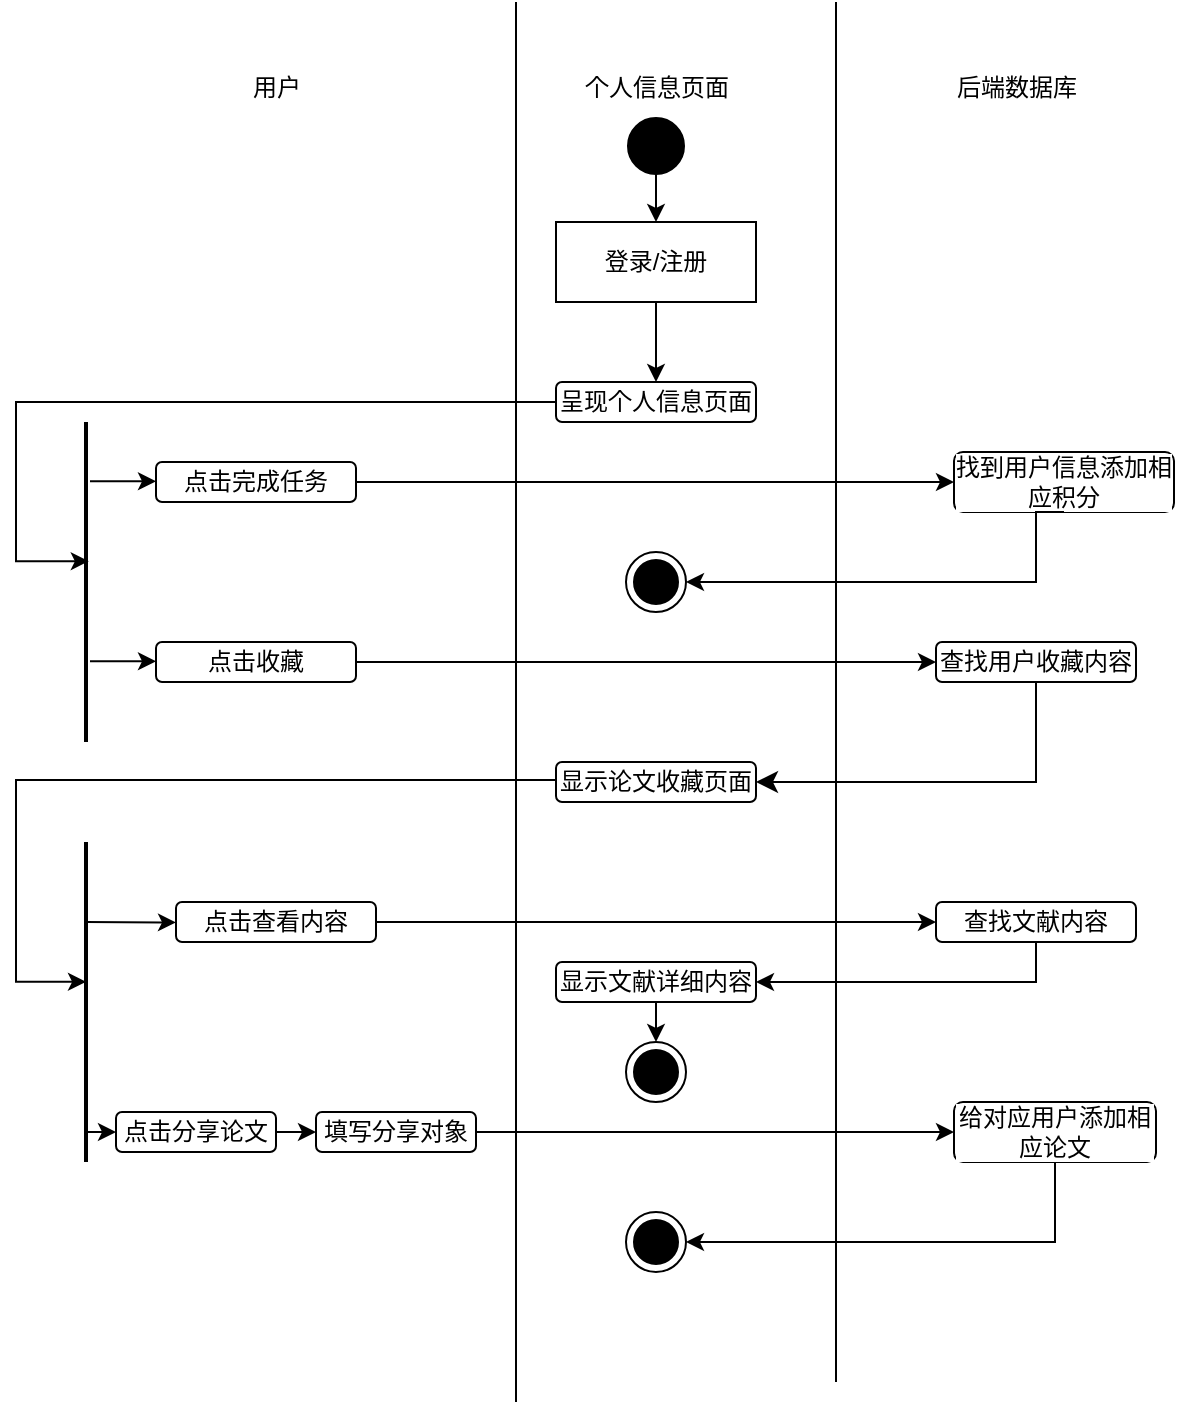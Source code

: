 <mxfile version="22.0.4" type="github">
  <diagram id="C5RBs43oDa-KdzZeNtuy" name="Page-1">
    <mxGraphModel dx="1109" dy="634" grid="1" gridSize="10" guides="1" tooltips="1" connect="1" arrows="1" fold="1" page="1" pageScale="1" pageWidth="827" pageHeight="1169" math="0" shadow="0">
      <root>
        <mxCell id="WIyWlLk6GJQsqaUBKTNV-0" />
        <mxCell id="WIyWlLk6GJQsqaUBKTNV-1" parent="WIyWlLk6GJQsqaUBKTNV-0" />
        <mxCell id="INC6dl9zqbY6l7e8uaAB-1" value="用户" style="text;html=1;align=center;verticalAlign=middle;resizable=0;points=[];autosize=1;strokeColor=none;fillColor=none;fontColor=#000000;labelBackgroundColor=default;" parent="WIyWlLk6GJQsqaUBKTNV-1" vertex="1">
          <mxGeometry x="165" y="68" width="50" height="30" as="geometry" />
        </mxCell>
        <mxCell id="INC6dl9zqbY6l7e8uaAB-2" value="个人信息页面" style="text;html=1;align=center;verticalAlign=middle;resizable=0;points=[];autosize=1;strokeColor=none;fillColor=none;fontColor=#000000;labelBackgroundColor=default;" parent="WIyWlLk6GJQsqaUBKTNV-1" vertex="1">
          <mxGeometry x="330" y="68" width="100" height="30" as="geometry" />
        </mxCell>
        <mxCell id="INC6dl9zqbY6l7e8uaAB-3" value="后端数据库" style="text;html=1;align=center;verticalAlign=middle;resizable=0;points=[];autosize=1;strokeColor=none;fillColor=none;fontColor=#000000;labelBackgroundColor=default;" parent="WIyWlLk6GJQsqaUBKTNV-1" vertex="1">
          <mxGeometry x="520" y="68" width="80" height="30" as="geometry" />
        </mxCell>
        <mxCell id="INC6dl9zqbY6l7e8uaAB-11" style="edgeStyle=orthogonalEdgeStyle;rounded=0;orthogonalLoop=1;jettySize=auto;html=1;exitX=0.5;exitY=1;exitDx=0;exitDy=0;exitPerimeter=0;entryX=0.5;entryY=0;entryDx=0;entryDy=0;fontColor=#000000;labelBackgroundColor=default;" parent="WIyWlLk6GJQsqaUBKTNV-1" target="INC6dl9zqbY6l7e8uaAB-9" edge="1">
          <mxGeometry relative="1" as="geometry">
            <mxPoint x="380" y="118" as="sourcePoint" />
          </mxGeometry>
        </mxCell>
        <mxCell id="INC6dl9zqbY6l7e8uaAB-8" value="呈现个人信息页面" style="rounded=1;whiteSpace=wrap;html=1;fontColor=#000000;labelBackgroundColor=default;" parent="WIyWlLk6GJQsqaUBKTNV-1" vertex="1">
          <mxGeometry x="330" y="230" width="100" height="20" as="geometry" />
        </mxCell>
        <mxCell id="INC6dl9zqbY6l7e8uaAB-10" style="edgeStyle=orthogonalEdgeStyle;rounded=0;orthogonalLoop=1;jettySize=auto;html=1;exitX=0.5;exitY=1;exitDx=0;exitDy=0;entryX=0.5;entryY=0;entryDx=0;entryDy=0;fontColor=#000000;labelBackgroundColor=default;" parent="WIyWlLk6GJQsqaUBKTNV-1" source="INC6dl9zqbY6l7e8uaAB-9" target="INC6dl9zqbY6l7e8uaAB-8" edge="1">
          <mxGeometry relative="1" as="geometry" />
        </mxCell>
        <mxCell id="INC6dl9zqbY6l7e8uaAB-9" value="登录/注册" style="rounded=0;whiteSpace=wrap;html=1;fontColor=#000000;labelBackgroundColor=default;" parent="WIyWlLk6GJQsqaUBKTNV-1" vertex="1">
          <mxGeometry x="330" y="150" width="100" height="40" as="geometry" />
        </mxCell>
        <mxCell id="INC6dl9zqbY6l7e8uaAB-14" value="" style="line;strokeWidth=2;direction=south;html=1;fontColor=#000000;labelBackgroundColor=default;" parent="WIyWlLk6GJQsqaUBKTNV-1" vertex="1">
          <mxGeometry x="90" y="250" width="10" height="160" as="geometry" />
        </mxCell>
        <mxCell id="INC6dl9zqbY6l7e8uaAB-15" style="edgeStyle=orthogonalEdgeStyle;rounded=0;orthogonalLoop=1;jettySize=auto;html=1;entryX=0.435;entryY=0.359;entryDx=0;entryDy=0;entryPerimeter=0;fontColor=#000000;labelBackgroundColor=default;" parent="WIyWlLk6GJQsqaUBKTNV-1" source="INC6dl9zqbY6l7e8uaAB-8" target="INC6dl9zqbY6l7e8uaAB-14" edge="1">
          <mxGeometry relative="1" as="geometry">
            <Array as="points">
              <mxPoint x="60" y="240" />
              <mxPoint x="60" y="320" />
            </Array>
          </mxGeometry>
        </mxCell>
        <mxCell id="INC6dl9zqbY6l7e8uaAB-81" style="edgeStyle=orthogonalEdgeStyle;rounded=0;orthogonalLoop=1;jettySize=auto;html=1;exitX=1;exitY=0.5;exitDx=0;exitDy=0;entryX=0;entryY=0.5;entryDx=0;entryDy=0;fontColor=#000000;labelBackgroundColor=default;" parent="WIyWlLk6GJQsqaUBKTNV-1" source="INC6dl9zqbY6l7e8uaAB-22" target="INC6dl9zqbY6l7e8uaAB-26" edge="1">
          <mxGeometry relative="1" as="geometry" />
        </mxCell>
        <mxCell id="INC6dl9zqbY6l7e8uaAB-22" value="点击完成任务" style="rounded=1;whiteSpace=wrap;html=1;fontColor=#000000;labelBackgroundColor=default;" parent="WIyWlLk6GJQsqaUBKTNV-1" vertex="1">
          <mxGeometry x="130" y="270" width="100" height="20" as="geometry" />
        </mxCell>
        <mxCell id="INC6dl9zqbY6l7e8uaAB-23" value="点击收藏" style="rounded=1;whiteSpace=wrap;html=1;fontColor=#000000;labelBackgroundColor=default;" parent="WIyWlLk6GJQsqaUBKTNV-1" vertex="1">
          <mxGeometry x="130" y="360" width="100" height="20" as="geometry" />
        </mxCell>
        <mxCell id="INC6dl9zqbY6l7e8uaAB-26" value="找到用户信息添加相应积分" style="rounded=1;whiteSpace=wrap;html=1;fontColor=#000000;labelBackgroundColor=default;" parent="WIyWlLk6GJQsqaUBKTNV-1" vertex="1">
          <mxGeometry x="529" y="265" width="110" height="30" as="geometry" />
        </mxCell>
        <mxCell id="INC6dl9zqbY6l7e8uaAB-28" style="edgeStyle=orthogonalEdgeStyle;rounded=0;orthogonalLoop=1;jettySize=auto;html=1;exitX=1;exitY=0.5;exitDx=0;exitDy=0;entryX=0;entryY=0.5;entryDx=0;entryDy=0;fontColor=#000000;labelBackgroundColor=default;" parent="WIyWlLk6GJQsqaUBKTNV-1" source="INC6dl9zqbY6l7e8uaAB-23" target="INC6dl9zqbY6l7e8uaAB-29" edge="1">
          <mxGeometry relative="1" as="geometry">
            <mxPoint x="490" y="369.897" as="targetPoint" />
            <mxPoint x="230" y="370" as="sourcePoint" />
          </mxGeometry>
        </mxCell>
        <mxCell id="INC6dl9zqbY6l7e8uaAB-29" value="查找用户收藏内容" style="rounded=1;whiteSpace=wrap;html=1;fontColor=#000000;labelBackgroundColor=default;" parent="WIyWlLk6GJQsqaUBKTNV-1" vertex="1">
          <mxGeometry x="520" y="360" width="100" height="20" as="geometry" />
        </mxCell>
        <mxCell id="INC6dl9zqbY6l7e8uaAB-38" value="" style="edgeStyle=segmentEdgeStyle;endArrow=classic;html=1;curved=0;rounded=0;endSize=8;startSize=8;entryX=1;entryY=0.5;entryDx=0;entryDy=0;exitX=0.5;exitY=1;exitDx=0;exitDy=0;fontColor=#000000;labelBackgroundColor=default;" parent="WIyWlLk6GJQsqaUBKTNV-1" source="INC6dl9zqbY6l7e8uaAB-29" target="INC6dl9zqbY6l7e8uaAB-39" edge="1">
          <mxGeometry width="50" height="50" relative="1" as="geometry">
            <mxPoint x="570" y="390.0" as="sourcePoint" />
            <mxPoint x="430" y="465" as="targetPoint" />
            <Array as="points">
              <mxPoint x="570" y="430" />
            </Array>
          </mxGeometry>
        </mxCell>
        <mxCell id="INC6dl9zqbY6l7e8uaAB-39" value="显示论文收藏页面" style="rounded=1;whiteSpace=wrap;html=1;fontColor=#000000;labelBackgroundColor=default;" parent="WIyWlLk6GJQsqaUBKTNV-1" vertex="1">
          <mxGeometry x="330" y="420" width="100" height="20" as="geometry" />
        </mxCell>
        <mxCell id="INC6dl9zqbY6l7e8uaAB-42" style="edgeStyle=orthogonalEdgeStyle;rounded=0;orthogonalLoop=1;jettySize=auto;html=1;exitX=0.5;exitY=1;exitDx=0;exitDy=0;entryX=1;entryY=0.5;entryDx=0;entryDy=0;fontColor=#000000;labelBackgroundColor=default;" parent="WIyWlLk6GJQsqaUBKTNV-1" source="INC6dl9zqbY6l7e8uaAB-26" target="INC6dl9zqbY6l7e8uaAB-65" edge="1">
          <mxGeometry relative="1" as="geometry">
            <mxPoint x="392.5" y="340.0" as="targetPoint" />
            <Array as="points">
              <mxPoint x="570" y="295" />
              <mxPoint x="570" y="330" />
            </Array>
          </mxGeometry>
        </mxCell>
        <mxCell id="INC6dl9zqbY6l7e8uaAB-45" value="" style="endArrow=classic;html=1;rounded=0;exitX=0.792;exitY=0.29;exitDx=0;exitDy=0;exitPerimeter=0;fontColor=#000000;labelBackgroundColor=default;" parent="WIyWlLk6GJQsqaUBKTNV-1" edge="1">
          <mxGeometry width="50" height="50" relative="1" as="geometry">
            <mxPoint x="97" y="279.66" as="sourcePoint" />
            <mxPoint x="130" y="279.66" as="targetPoint" />
          </mxGeometry>
        </mxCell>
        <mxCell id="INC6dl9zqbY6l7e8uaAB-47" value="" style="endArrow=classic;html=1;rounded=0;exitX=0.792;exitY=0.29;exitDx=0;exitDy=0;exitPerimeter=0;fontColor=#000000;labelBackgroundColor=default;" parent="WIyWlLk6GJQsqaUBKTNV-1" edge="1">
          <mxGeometry width="50" height="50" relative="1" as="geometry">
            <mxPoint x="97" y="369.66" as="sourcePoint" />
            <mxPoint x="130" y="369.66" as="targetPoint" />
          </mxGeometry>
        </mxCell>
        <mxCell id="INC6dl9zqbY6l7e8uaAB-52" style="edgeStyle=orthogonalEdgeStyle;rounded=0;orthogonalLoop=1;jettySize=auto;html=1;exitX=0.25;exitY=0.5;exitDx=0;exitDy=0;exitPerimeter=0;fontColor=#000000;labelBackgroundColor=default;" parent="WIyWlLk6GJQsqaUBKTNV-1" source="INC6dl9zqbY6l7e8uaAB-49" edge="1">
          <mxGeometry relative="1" as="geometry">
            <mxPoint x="140" y="500.241" as="targetPoint" />
            <Array as="points">
              <mxPoint x="95" y="500" />
            </Array>
          </mxGeometry>
        </mxCell>
        <mxCell id="INC6dl9zqbY6l7e8uaAB-53" style="edgeStyle=orthogonalEdgeStyle;rounded=0;orthogonalLoop=1;jettySize=auto;html=1;exitX=0.843;exitY=0.531;exitDx=0;exitDy=0;exitPerimeter=0;entryX=0;entryY=0.5;entryDx=0;entryDy=0;fontColor=#000000;labelBackgroundColor=default;" parent="WIyWlLk6GJQsqaUBKTNV-1" target="INC6dl9zqbY6l7e8uaAB-55" edge="1">
          <mxGeometry relative="1" as="geometry">
            <mxPoint x="145" y="605.241" as="targetPoint" />
            <mxPoint x="94.69" y="603.6" as="sourcePoint" />
            <Array as="points">
              <mxPoint x="95" y="605" />
            </Array>
          </mxGeometry>
        </mxCell>
        <mxCell id="INC6dl9zqbY6l7e8uaAB-49" value="" style="line;strokeWidth=2;direction=south;html=1;fontColor=#000000;labelBackgroundColor=default;" parent="WIyWlLk6GJQsqaUBKTNV-1" vertex="1">
          <mxGeometry x="90" y="460" width="10" height="160" as="geometry" />
        </mxCell>
        <mxCell id="INC6dl9zqbY6l7e8uaAB-51" style="edgeStyle=orthogonalEdgeStyle;rounded=0;orthogonalLoop=1;jettySize=auto;html=1;exitX=0;exitY=0.5;exitDx=0;exitDy=0;entryX=0.437;entryY=0.5;entryDx=0;entryDy=0;entryPerimeter=0;fontColor=#000000;labelBackgroundColor=default;" parent="WIyWlLk6GJQsqaUBKTNV-1" source="INC6dl9zqbY6l7e8uaAB-39" target="INC6dl9zqbY6l7e8uaAB-49" edge="1">
          <mxGeometry relative="1" as="geometry">
            <mxPoint x="270" y="430.03" as="sourcePoint" />
            <mxPoint x="26" y="530.03" as="targetPoint" />
            <Array as="points">
              <mxPoint x="60" y="429" />
              <mxPoint x="60" y="530" />
            </Array>
          </mxGeometry>
        </mxCell>
        <mxCell id="INC6dl9zqbY6l7e8uaAB-56" style="edgeStyle=orthogonalEdgeStyle;rounded=0;orthogonalLoop=1;jettySize=auto;html=1;entryX=0;entryY=0.5;entryDx=0;entryDy=0;fontColor=#000000;labelBackgroundColor=default;" parent="WIyWlLk6GJQsqaUBKTNV-1" source="INC6dl9zqbY6l7e8uaAB-54" target="INC6dl9zqbY6l7e8uaAB-57" edge="1">
          <mxGeometry relative="1" as="geometry">
            <mxPoint x="500" y="500" as="targetPoint" />
          </mxGeometry>
        </mxCell>
        <mxCell id="INC6dl9zqbY6l7e8uaAB-54" value="点击查看内容" style="rounded=1;whiteSpace=wrap;html=1;fontColor=#000000;labelBackgroundColor=default;" parent="WIyWlLk6GJQsqaUBKTNV-1" vertex="1">
          <mxGeometry x="140" y="490" width="100" height="20" as="geometry" />
        </mxCell>
        <mxCell id="INC6dl9zqbY6l7e8uaAB-55" value="点击分享论文" style="rounded=1;whiteSpace=wrap;html=1;fontColor=#000000;labelBackgroundColor=default;" parent="WIyWlLk6GJQsqaUBKTNV-1" vertex="1">
          <mxGeometry x="110" y="595" width="80" height="20" as="geometry" />
        </mxCell>
        <mxCell id="INC6dl9zqbY6l7e8uaAB-62" style="edgeStyle=orthogonalEdgeStyle;rounded=0;orthogonalLoop=1;jettySize=auto;html=1;exitX=0.5;exitY=1;exitDx=0;exitDy=0;entryX=1;entryY=0.5;entryDx=0;entryDy=0;fontColor=#000000;labelBackgroundColor=default;" parent="WIyWlLk6GJQsqaUBKTNV-1" source="INC6dl9zqbY6l7e8uaAB-57" target="INC6dl9zqbY6l7e8uaAB-61" edge="1">
          <mxGeometry relative="1" as="geometry" />
        </mxCell>
        <mxCell id="INC6dl9zqbY6l7e8uaAB-57" value="查找文献内容" style="rounded=1;whiteSpace=wrap;html=1;fontColor=#000000;labelBackgroundColor=default;" parent="WIyWlLk6GJQsqaUBKTNV-1" vertex="1">
          <mxGeometry x="520" y="490" width="100" height="20" as="geometry" />
        </mxCell>
        <mxCell id="INC6dl9zqbY6l7e8uaAB-58" style="edgeStyle=orthogonalEdgeStyle;rounded=0;orthogonalLoop=1;jettySize=auto;html=1;exitX=1;exitY=0.5;exitDx=0;exitDy=0;entryX=0;entryY=0.5;entryDx=0;entryDy=0;fontColor=#000000;labelBackgroundColor=default;" parent="WIyWlLk6GJQsqaUBKTNV-1" source="INC6dl9zqbY6l7e8uaAB-68" target="INC6dl9zqbY6l7e8uaAB-59" edge="1">
          <mxGeometry relative="1" as="geometry">
            <mxPoint x="510" y="605" as="targetPoint" />
            <mxPoint x="239" y="605" as="sourcePoint" />
          </mxGeometry>
        </mxCell>
        <mxCell id="INC6dl9zqbY6l7e8uaAB-71" style="edgeStyle=orthogonalEdgeStyle;rounded=0;orthogonalLoop=1;jettySize=auto;html=1;exitX=0.5;exitY=1;exitDx=0;exitDy=0;entryX=1;entryY=0.5;entryDx=0;entryDy=0;fontColor=#000000;labelBackgroundColor=default;" parent="WIyWlLk6GJQsqaUBKTNV-1" source="INC6dl9zqbY6l7e8uaAB-59" target="INC6dl9zqbY6l7e8uaAB-70" edge="1">
          <mxGeometry relative="1" as="geometry" />
        </mxCell>
        <mxCell id="INC6dl9zqbY6l7e8uaAB-59" value="给对应用户添加相应论文" style="rounded=1;whiteSpace=wrap;html=1;fontColor=#000000;labelBackgroundColor=default;" parent="WIyWlLk6GJQsqaUBKTNV-1" vertex="1">
          <mxGeometry x="529" y="590" width="101" height="30" as="geometry" />
        </mxCell>
        <mxCell id="INC6dl9zqbY6l7e8uaAB-67" style="edgeStyle=orthogonalEdgeStyle;rounded=0;orthogonalLoop=1;jettySize=auto;html=1;exitX=0.5;exitY=1;exitDx=0;exitDy=0;entryX=0.5;entryY=0;entryDx=0;entryDy=0;fontColor=#000000;labelBackgroundColor=default;" parent="WIyWlLk6GJQsqaUBKTNV-1" source="INC6dl9zqbY6l7e8uaAB-61" target="INC6dl9zqbY6l7e8uaAB-66" edge="1">
          <mxGeometry relative="1" as="geometry" />
        </mxCell>
        <mxCell id="INC6dl9zqbY6l7e8uaAB-61" value="显示文献详细内容" style="rounded=1;whiteSpace=wrap;html=1;fontColor=#000000;labelBackgroundColor=default;" parent="WIyWlLk6GJQsqaUBKTNV-1" vertex="1">
          <mxGeometry x="330" y="520" width="100" height="20" as="geometry" />
        </mxCell>
        <mxCell id="INC6dl9zqbY6l7e8uaAB-65" value="" style="ellipse;html=1;shape=endState;fillColor=#000000;strokeColor=#000000;fontColor=#000000;labelBackgroundColor=default;" parent="WIyWlLk6GJQsqaUBKTNV-1" vertex="1">
          <mxGeometry x="365" y="315" width="30" height="30" as="geometry" />
        </mxCell>
        <mxCell id="INC6dl9zqbY6l7e8uaAB-66" value="" style="ellipse;html=1;shape=endState;fillColor=#000000;strokeColor=#000000;fontColor=#000000;labelBackgroundColor=default;" parent="WIyWlLk6GJQsqaUBKTNV-1" vertex="1">
          <mxGeometry x="365" y="560" width="30" height="30" as="geometry" />
        </mxCell>
        <mxCell id="INC6dl9zqbY6l7e8uaAB-69" value="" style="edgeStyle=orthogonalEdgeStyle;rounded=0;orthogonalLoop=1;jettySize=auto;html=1;exitX=1;exitY=0.5;exitDx=0;exitDy=0;fontColor=#000000;labelBackgroundColor=default;" parent="WIyWlLk6GJQsqaUBKTNV-1" source="INC6dl9zqbY6l7e8uaAB-55" target="INC6dl9zqbY6l7e8uaAB-68" edge="1">
          <mxGeometry relative="1" as="geometry">
            <mxPoint x="489" y="605" as="targetPoint" />
            <mxPoint x="200" y="605" as="sourcePoint" />
            <Array as="points">
              <mxPoint x="210" y="605" />
              <mxPoint x="210" y="605" />
            </Array>
          </mxGeometry>
        </mxCell>
        <mxCell id="INC6dl9zqbY6l7e8uaAB-68" value="填写分享对象" style="rounded=1;whiteSpace=wrap;html=1;fontColor=#000000;labelBackgroundColor=default;" parent="WIyWlLk6GJQsqaUBKTNV-1" vertex="1">
          <mxGeometry x="210" y="595" width="80" height="20" as="geometry" />
        </mxCell>
        <mxCell id="INC6dl9zqbY6l7e8uaAB-70" value="" style="ellipse;html=1;shape=endState;fillColor=#000000;strokeColor=#000000;fontColor=#000000;labelBackgroundColor=default;" parent="WIyWlLk6GJQsqaUBKTNV-1" vertex="1">
          <mxGeometry x="365" y="645" width="30" height="30" as="geometry" />
        </mxCell>
        <mxCell id="INC6dl9zqbY6l7e8uaAB-76" value="" style="endArrow=none;html=1;rounded=0;fontColor=#000000;" parent="WIyWlLk6GJQsqaUBKTNV-1" edge="1">
          <mxGeometry width="50" height="50" relative="1" as="geometry">
            <mxPoint x="310" y="740" as="sourcePoint" />
            <mxPoint x="310" y="40" as="targetPoint" />
          </mxGeometry>
        </mxCell>
        <mxCell id="INC6dl9zqbY6l7e8uaAB-77" value="" style="endArrow=none;html=1;rounded=0;fontColor=#000000;" parent="WIyWlLk6GJQsqaUBKTNV-1" edge="1">
          <mxGeometry width="50" height="50" relative="1" as="geometry">
            <mxPoint x="470" y="730" as="sourcePoint" />
            <mxPoint x="470" y="40" as="targetPoint" />
          </mxGeometry>
        </mxCell>
        <mxCell id="24iydHSf45owaWmkqnwe-0" value="" style="ellipse;whiteSpace=wrap;html=1;aspect=fixed;fillColor=#000000;" vertex="1" parent="WIyWlLk6GJQsqaUBKTNV-1">
          <mxGeometry x="366" y="98" width="28" height="28" as="geometry" />
        </mxCell>
      </root>
    </mxGraphModel>
  </diagram>
</mxfile>

